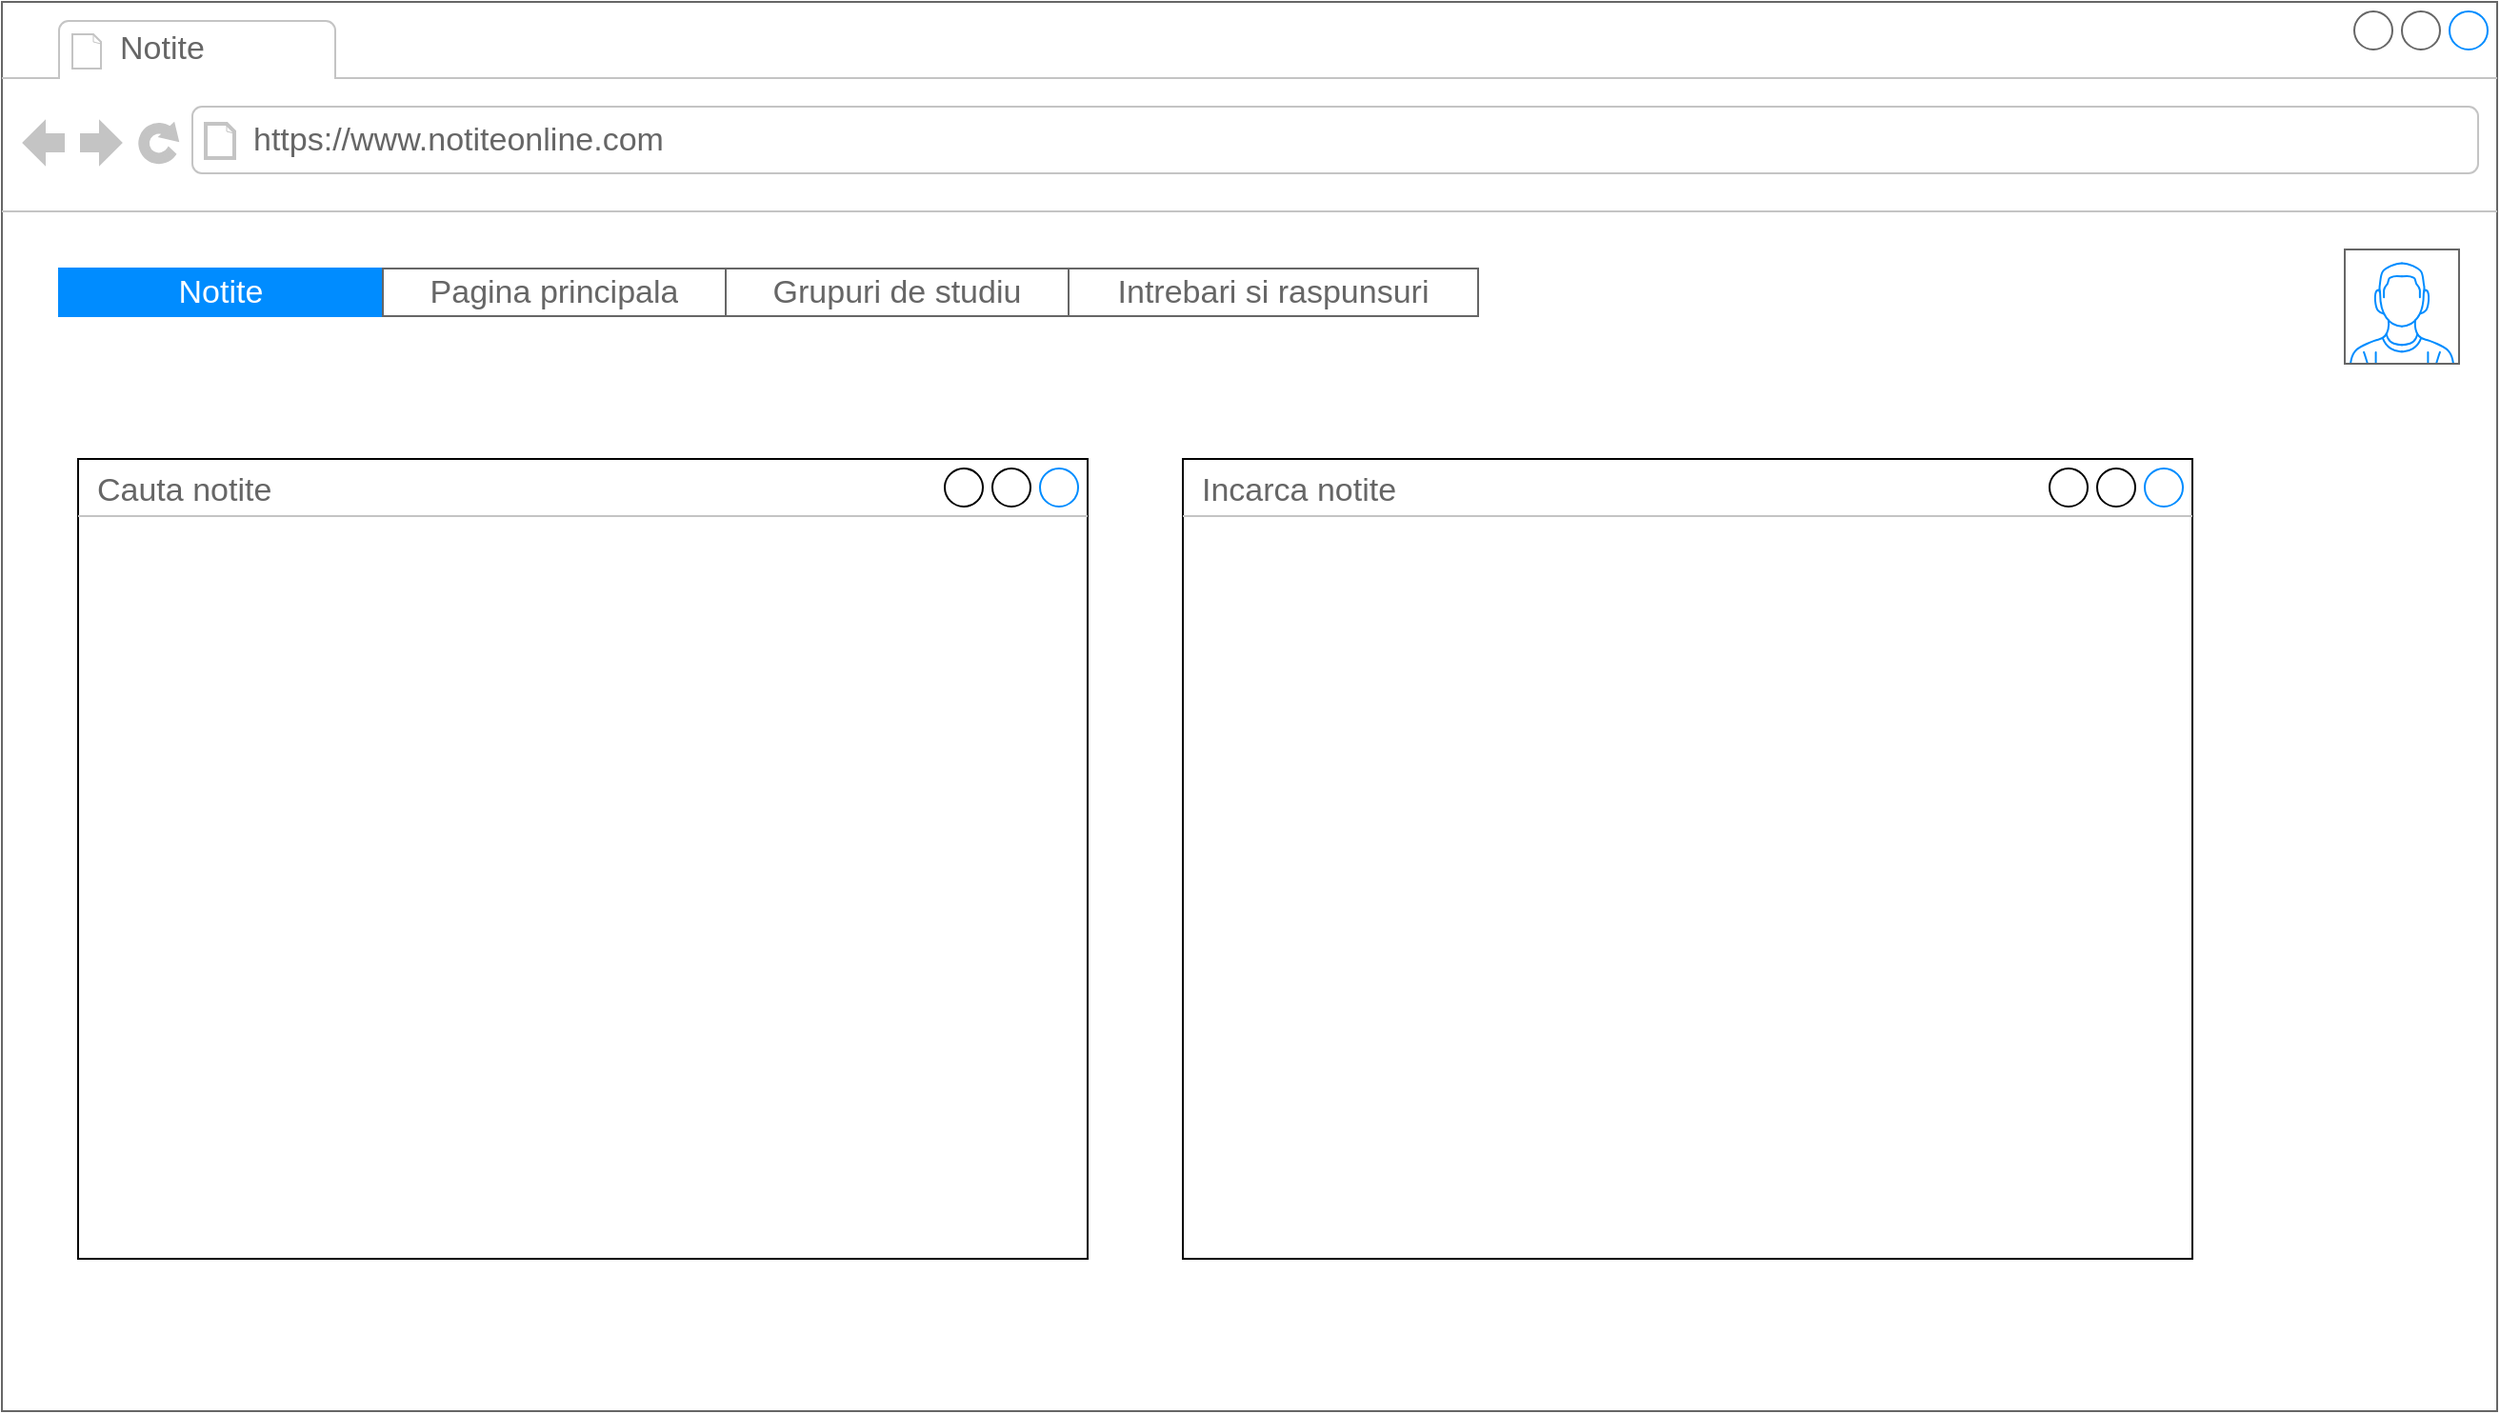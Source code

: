 <mxfile version="26.1.1">
  <diagram name="Pagină-1" id="Gr3Xh3obGDDfwW8GlqSr">
    <mxGraphModel dx="1990" dy="987" grid="1" gridSize="10" guides="1" tooltips="1" connect="1" arrows="1" fold="1" page="1" pageScale="1" pageWidth="827" pageHeight="1169" math="0" shadow="0">
      <root>
        <mxCell id="0" />
        <mxCell id="1" parent="0" />
        <mxCell id="vd-sacbaj-_BirTBHDly-1" value="" style="strokeWidth=1;shadow=0;dashed=0;align=center;html=1;shape=mxgraph.mockup.containers.browserWindow;rSize=0;strokeColor=#666666;strokeColor2=#008cff;strokeColor3=#c4c4c4;mainText=,;recursiveResize=0;" vertex="1" parent="1">
          <mxGeometry x="30" y="40" width="1310" height="740" as="geometry" />
        </mxCell>
        <mxCell id="vd-sacbaj-_BirTBHDly-2" value="Notite" style="strokeWidth=1;shadow=0;dashed=0;align=center;html=1;shape=mxgraph.mockup.containers.anchor;fontSize=17;fontColor=#666666;align=left;whiteSpace=wrap;" vertex="1" parent="vd-sacbaj-_BirTBHDly-1">
          <mxGeometry x="60" y="12" width="110" height="26" as="geometry" />
        </mxCell>
        <mxCell id="vd-sacbaj-_BirTBHDly-3" value="https://www.notiteonline.com" style="strokeWidth=1;shadow=0;dashed=0;align=center;html=1;shape=mxgraph.mockup.containers.anchor;rSize=0;fontSize=17;fontColor=#666666;align=left;" vertex="1" parent="vd-sacbaj-_BirTBHDly-1">
          <mxGeometry x="130" y="60" width="250" height="26" as="geometry" />
        </mxCell>
        <mxCell id="vd-sacbaj-_BirTBHDly-4" value="" style="swimlane;shape=mxgraph.bootstrap.anchor;strokeColor=#666666;fillColor=#ffffff;fontColor=#0000FF;fontStyle=0;childLayout=stackLayout;horizontal=0;startSize=0;horizontalStack=1;resizeParent=1;resizeParentMax=0;resizeLast=0;collapsible=0;marginBottom=0;whiteSpace=wrap;html=1;" vertex="1" parent="vd-sacbaj-_BirTBHDly-1">
          <mxGeometry x="30" y="140" width="745" height="25" as="geometry" />
        </mxCell>
        <mxCell id="vd-sacbaj-_BirTBHDly-5" value="Notite" style="text;strokeColor=#008CFF;align=center;verticalAlign=middle;spacingLeft=10;spacingRight=10;overflow=hidden;points=[[0,0.5],[1,0.5]];portConstraint=eastwest;rotatable=0;whiteSpace=wrap;html=1;fillColor=#008CFF;fontColor=#ffffff;fontSize=17;" vertex="1" parent="vd-sacbaj-_BirTBHDly-4">
          <mxGeometry width="170" height="25" as="geometry" />
        </mxCell>
        <mxCell id="vd-sacbaj-_BirTBHDly-6" value="&lt;span style=&quot;color: rgb(102, 102, 102); text-align: left;&quot;&gt;Pagina principala&lt;/span&gt;" style="text;strokeColor=inherit;align=center;verticalAlign=middle;spacingLeft=10;spacingRight=10;overflow=hidden;points=[[0,0.5],[1,0.5]];portConstraint=eastwest;rotatable=0;whiteSpace=wrap;html=1;fillColor=inherit;fontColor=inherit;fontSize=17;" vertex="1" parent="vd-sacbaj-_BirTBHDly-4">
          <mxGeometry x="170" width="180" height="25" as="geometry" />
        </mxCell>
        <mxCell id="vd-sacbaj-_BirTBHDly-7" value="&lt;span style=&quot;color: rgb(102, 102, 102); text-align: left;&quot;&gt;Grupuri de studiu&lt;/span&gt;" style="text;strokeColor=inherit;align=center;verticalAlign=middle;spacingLeft=10;spacingRight=10;overflow=hidden;points=[[0,0.5],[1,0.5]];portConstraint=eastwest;rotatable=0;whiteSpace=wrap;html=1;fillColor=inherit;fontColor=inherit;fontSize=17;" vertex="1" parent="vd-sacbaj-_BirTBHDly-4">
          <mxGeometry x="350" width="180" height="25" as="geometry" />
        </mxCell>
        <mxCell id="vd-sacbaj-_BirTBHDly-8" value="&lt;span style=&quot;color: rgb(102, 102, 102); text-align: left;&quot;&gt;Intrebari si raspunsuri&lt;/span&gt;" style="text;strokeColor=inherit;align=center;verticalAlign=middle;spacingLeft=10;spacingRight=10;overflow=hidden;points=[[0,0.5],[1,0.5]];portConstraint=eastwest;rotatable=0;whiteSpace=wrap;html=1;fillColor=inherit;fontColor=inherit;fontSize=17;" vertex="1" parent="vd-sacbaj-_BirTBHDly-4">
          <mxGeometry x="530" width="215" height="25" as="geometry" />
        </mxCell>
        <mxCell id="vd-sacbaj-_BirTBHDly-9" value="Cauta notite" style="strokeWidth=1;shadow=0;dashed=0;align=center;html=1;shape=mxgraph.mockup.containers.window;align=left;verticalAlign=top;spacingLeft=8;strokeColor2=#008cff;strokeColor3=#c4c4c4;fontColor=#666666;mainText=;fontSize=17;labelBackgroundColor=none;whiteSpace=wrap;" vertex="1" parent="vd-sacbaj-_BirTBHDly-1">
          <mxGeometry x="40" y="240" width="530" height="420" as="geometry" />
        </mxCell>
        <mxCell id="vd-sacbaj-_BirTBHDly-10" value="Incarca notite" style="strokeWidth=1;shadow=0;dashed=0;align=center;html=1;shape=mxgraph.mockup.containers.window;align=left;verticalAlign=top;spacingLeft=8;strokeColor2=#008cff;strokeColor3=#c4c4c4;fontColor=#666666;mainText=;fontSize=17;labelBackgroundColor=none;whiteSpace=wrap;" vertex="1" parent="vd-sacbaj-_BirTBHDly-1">
          <mxGeometry x="620" y="240" width="530" height="420" as="geometry" />
        </mxCell>
        <mxCell id="vd-sacbaj-_BirTBHDly-11" value="" style="verticalLabelPosition=bottom;shadow=0;dashed=0;align=center;html=1;verticalAlign=top;strokeWidth=1;shape=mxgraph.mockup.containers.userMale;strokeColor=#666666;strokeColor2=#008cff;" vertex="1" parent="vd-sacbaj-_BirTBHDly-1">
          <mxGeometry x="1230" y="130" width="60" height="60" as="geometry" />
        </mxCell>
      </root>
    </mxGraphModel>
  </diagram>
</mxfile>
